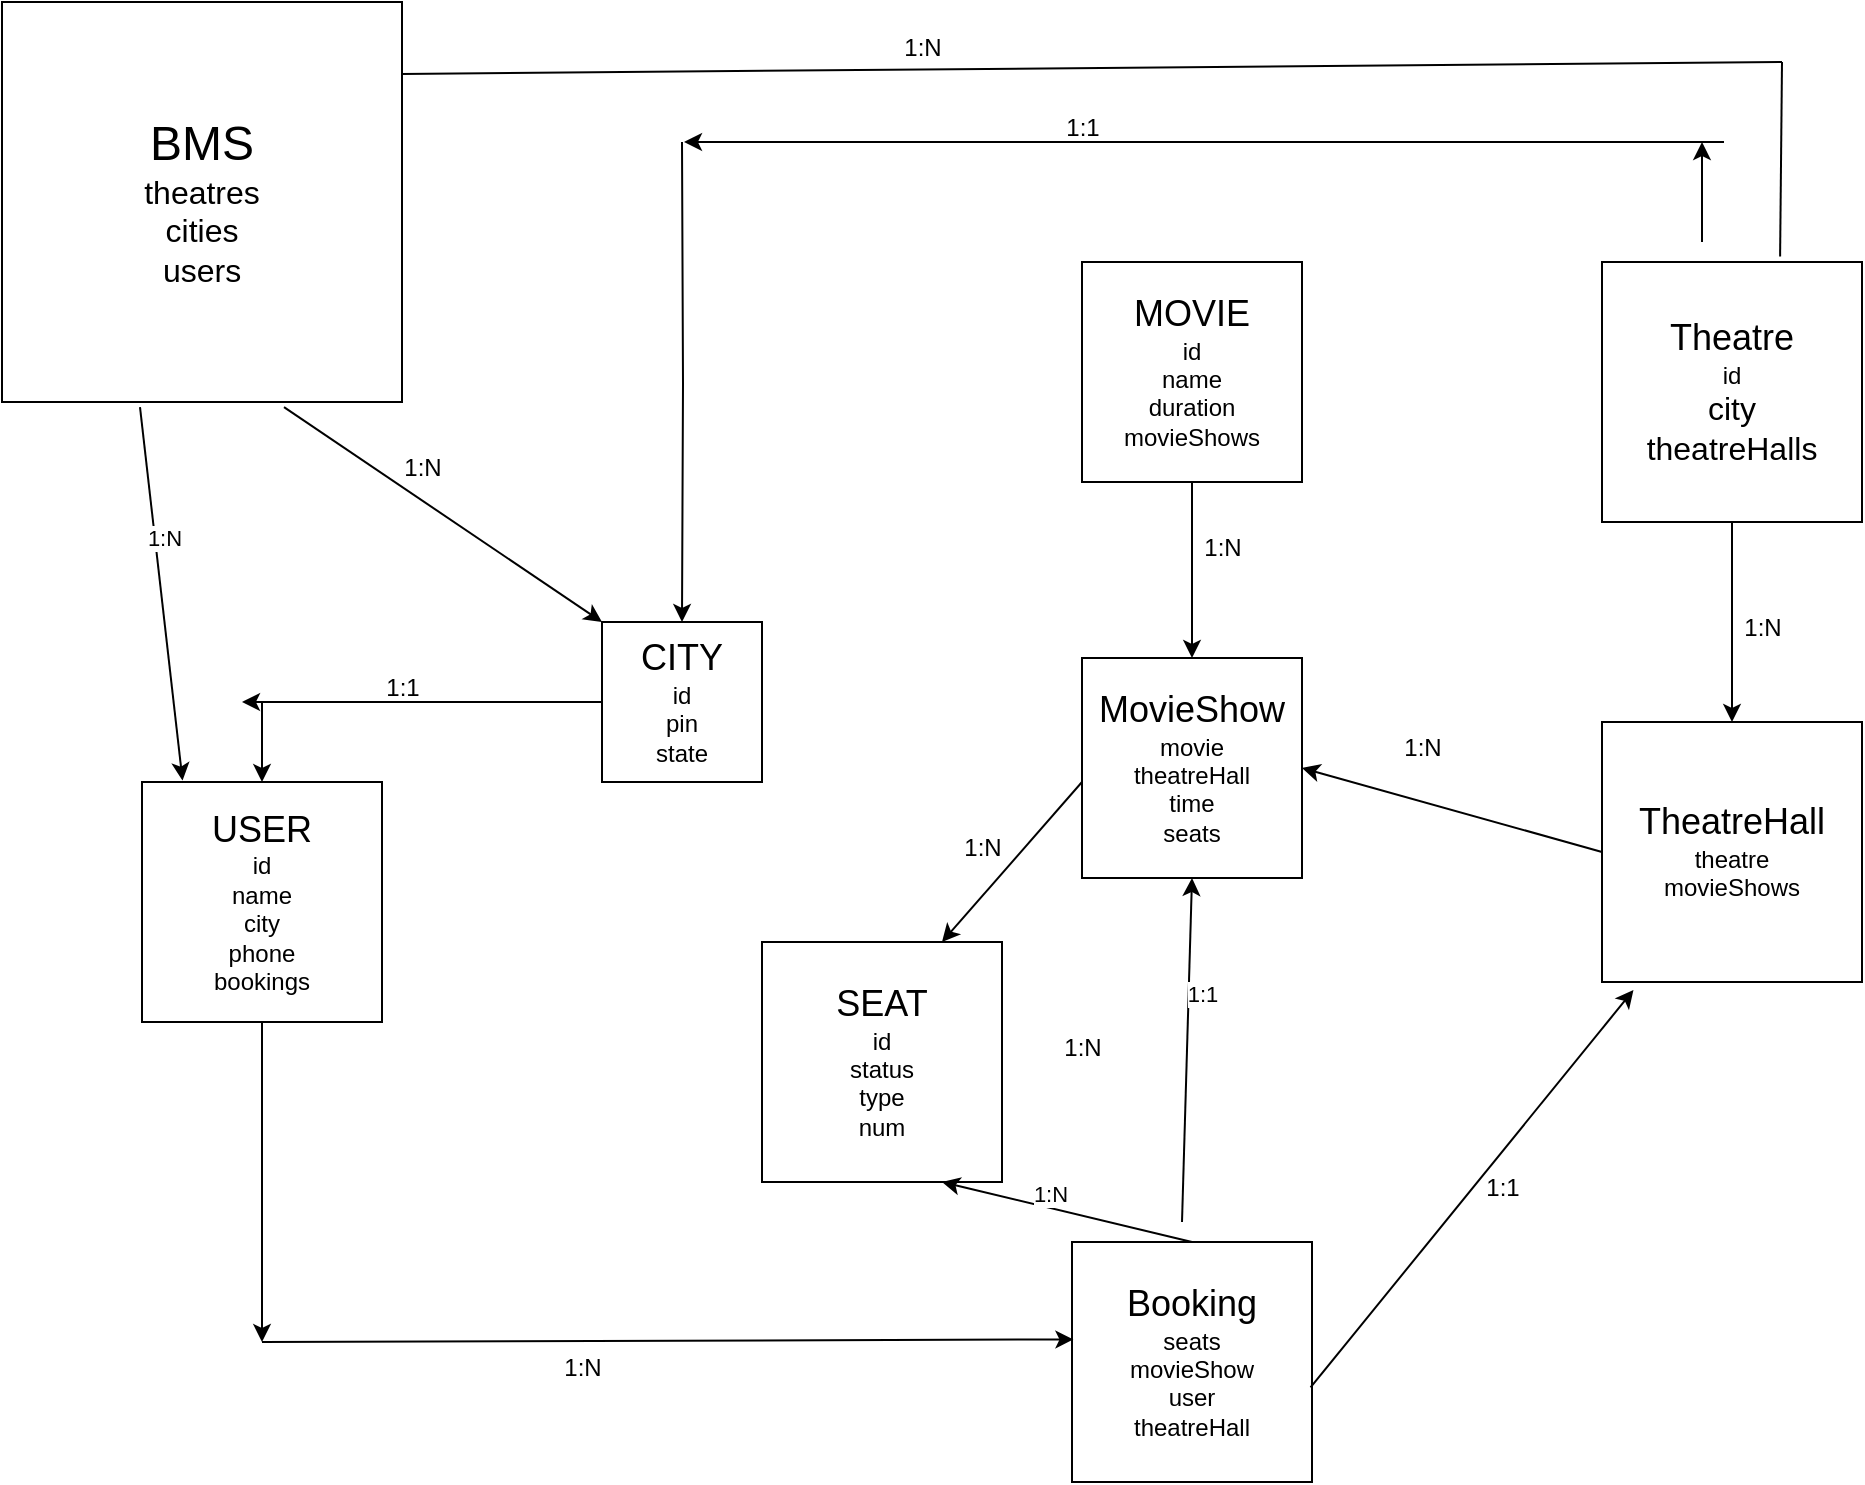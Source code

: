 <mxfile version="24.7.16">
  <diagram name="Page-1" id="8mbOCkGPbvo6u4NJJE5S">
    <mxGraphModel dx="1155" dy="1796" grid="1" gridSize="10" guides="1" tooltips="1" connect="1" arrows="1" fold="1" page="1" pageScale="1" pageWidth="850" pageHeight="1100" math="0" shadow="0">
      <root>
        <mxCell id="0" />
        <mxCell id="1" parent="0" />
        <mxCell id="gI5XPhRwYS4eJEb7OsNd-2" value="&lt;font style=&quot;font-size: 18px;&quot;&gt;USER&lt;/font&gt;&lt;div&gt;id&lt;/div&gt;&lt;div&gt;name&lt;/div&gt;&lt;div&gt;city&lt;/div&gt;&lt;div&gt;phone&lt;/div&gt;&lt;div&gt;bookings&lt;/div&gt;" style="whiteSpace=wrap;html=1;aspect=fixed;" vertex="1" parent="1">
          <mxGeometry x="90" y="320" width="120" height="120" as="geometry" />
        </mxCell>
        <mxCell id="gI5XPhRwYS4eJEb7OsNd-14" value="" style="edgeStyle=orthogonalEdgeStyle;rounded=0;orthogonalLoop=1;jettySize=auto;html=1;" edge="1" parent="1" target="gI5XPhRwYS4eJEb7OsNd-4">
          <mxGeometry relative="1" as="geometry">
            <mxPoint x="360" as="sourcePoint" />
          </mxGeometry>
        </mxCell>
        <mxCell id="gI5XPhRwYS4eJEb7OsNd-19" value="" style="edgeStyle=orthogonalEdgeStyle;rounded=0;orthogonalLoop=1;jettySize=auto;html=1;" edge="1" parent="1" source="gI5XPhRwYS4eJEb7OsNd-4">
          <mxGeometry relative="1" as="geometry">
            <mxPoint x="140" y="280" as="targetPoint" />
          </mxGeometry>
        </mxCell>
        <mxCell id="gI5XPhRwYS4eJEb7OsNd-4" value="&lt;font style=&quot;font-size: 18px;&quot;&gt;CITY&lt;/font&gt;&lt;div&gt;id&lt;/div&gt;&lt;div&gt;pin&lt;/div&gt;&lt;div&gt;state&lt;/div&gt;" style="whiteSpace=wrap;html=1;aspect=fixed;" vertex="1" parent="1">
          <mxGeometry x="320" y="240" width="80" height="80" as="geometry" />
        </mxCell>
        <mxCell id="gI5XPhRwYS4eJEb7OsNd-11" value="" style="edgeStyle=orthogonalEdgeStyle;rounded=0;orthogonalLoop=1;jettySize=auto;html=1;" edge="1" parent="1" source="gI5XPhRwYS4eJEb7OsNd-5" target="gI5XPhRwYS4eJEb7OsNd-6">
          <mxGeometry relative="1" as="geometry" />
        </mxCell>
        <mxCell id="gI5XPhRwYS4eJEb7OsNd-5" value="&lt;font style=&quot;font-size: 18px;&quot;&gt;MOVIE&lt;/font&gt;&lt;div&gt;id&lt;/div&gt;&lt;div&gt;name&lt;/div&gt;&lt;div&gt;duration&lt;/div&gt;&lt;div&gt;movieShows&lt;/div&gt;" style="whiteSpace=wrap;html=1;aspect=fixed;" vertex="1" parent="1">
          <mxGeometry x="560" y="60" width="110" height="110" as="geometry" />
        </mxCell>
        <mxCell id="gI5XPhRwYS4eJEb7OsNd-6" value="&lt;font style=&quot;font-size: 18px;&quot;&gt;MovieShow&lt;/font&gt;&lt;div&gt;movie&lt;/div&gt;&lt;div&gt;theatreHall&lt;/div&gt;&lt;div&gt;time&lt;/div&gt;&lt;div&gt;seats&lt;/div&gt;" style="whiteSpace=wrap;html=1;aspect=fixed;" vertex="1" parent="1">
          <mxGeometry x="560" y="258" width="110" height="110" as="geometry" />
        </mxCell>
        <mxCell id="gI5XPhRwYS4eJEb7OsNd-9" value="" style="edgeStyle=orthogonalEdgeStyle;rounded=0;orthogonalLoop=1;jettySize=auto;html=1;" edge="1" parent="1" source="gI5XPhRwYS4eJEb7OsNd-7" target="gI5XPhRwYS4eJEb7OsNd-8">
          <mxGeometry relative="1" as="geometry" />
        </mxCell>
        <mxCell id="gI5XPhRwYS4eJEb7OsNd-7" value="&lt;font style=&quot;font-size: 18px;&quot;&gt;Theatre&lt;/font&gt;&lt;div&gt;&lt;font style=&quot;font-size: 12px;&quot;&gt;id&lt;/font&gt;&lt;/div&gt;&lt;div&gt;&lt;font size=&quot;3&quot;&gt;city&lt;/font&gt;&lt;/div&gt;&lt;div&gt;&lt;font size=&quot;3&quot;&gt;theatreHalls&lt;/font&gt;&lt;/div&gt;" style="whiteSpace=wrap;html=1;aspect=fixed;" vertex="1" parent="1">
          <mxGeometry x="820" y="60" width="130" height="130" as="geometry" />
        </mxCell>
        <mxCell id="gI5XPhRwYS4eJEb7OsNd-8" value="&lt;font style=&quot;font-size: 18px;&quot;&gt;TheatreHall&lt;/font&gt;&lt;div&gt;theatre&lt;/div&gt;&lt;div&gt;movieShows&lt;/div&gt;" style="whiteSpace=wrap;html=1;aspect=fixed;" vertex="1" parent="1">
          <mxGeometry x="820" y="290" width="130" height="130" as="geometry" />
        </mxCell>
        <mxCell id="gI5XPhRwYS4eJEb7OsNd-10" value="1:N" style="text;html=1;align=center;verticalAlign=middle;resizable=0;points=[];autosize=1;strokeColor=none;fillColor=none;" vertex="1" parent="1">
          <mxGeometry x="880" y="228" width="40" height="30" as="geometry" />
        </mxCell>
        <mxCell id="gI5XPhRwYS4eJEb7OsNd-12" value="1:N" style="text;html=1;align=center;verticalAlign=middle;resizable=0;points=[];autosize=1;strokeColor=none;fillColor=none;" vertex="1" parent="1">
          <mxGeometry x="610" y="188" width="40" height="30" as="geometry" />
        </mxCell>
        <mxCell id="gI5XPhRwYS4eJEb7OsNd-15" value="" style="endArrow=classic;html=1;rounded=0;" edge="1" parent="1">
          <mxGeometry width="50" height="50" relative="1" as="geometry">
            <mxPoint x="881" as="sourcePoint" />
            <mxPoint x="361" as="targetPoint" />
          </mxGeometry>
        </mxCell>
        <mxCell id="gI5XPhRwYS4eJEb7OsNd-16" value="" style="endArrow=classic;html=1;rounded=0;" edge="1" parent="1">
          <mxGeometry width="50" height="50" relative="1" as="geometry">
            <mxPoint x="870" y="50" as="sourcePoint" />
            <mxPoint x="870" as="targetPoint" />
          </mxGeometry>
        </mxCell>
        <mxCell id="gI5XPhRwYS4eJEb7OsNd-17" value="1:1" style="text;html=1;align=center;verticalAlign=middle;resizable=0;points=[];autosize=1;strokeColor=none;fillColor=none;" vertex="1" parent="1">
          <mxGeometry x="540" y="-22" width="40" height="30" as="geometry" />
        </mxCell>
        <mxCell id="gI5XPhRwYS4eJEb7OsNd-20" value="" style="endArrow=classic;html=1;rounded=0;entryX=0.5;entryY=0;entryDx=0;entryDy=0;" edge="1" parent="1" target="gI5XPhRwYS4eJEb7OsNd-2">
          <mxGeometry width="50" height="50" relative="1" as="geometry">
            <mxPoint x="150" y="280" as="sourcePoint" />
            <mxPoint x="490" y="240" as="targetPoint" />
          </mxGeometry>
        </mxCell>
        <mxCell id="gI5XPhRwYS4eJEb7OsNd-21" value="1:1" style="text;html=1;align=center;verticalAlign=middle;resizable=0;points=[];autosize=1;strokeColor=none;fillColor=none;" vertex="1" parent="1">
          <mxGeometry x="200" y="258" width="40" height="30" as="geometry" />
        </mxCell>
        <mxCell id="gI5XPhRwYS4eJEb7OsNd-22" value="&lt;font style=&quot;font-size: 18px;&quot;&gt;SEAT&lt;/font&gt;&lt;div&gt;id&lt;/div&gt;&lt;div&gt;status&lt;/div&gt;&lt;div&gt;type&lt;/div&gt;&lt;div&gt;num&lt;/div&gt;" style="whiteSpace=wrap;html=1;aspect=fixed;" vertex="1" parent="1">
          <mxGeometry x="400" y="400" width="120" height="120" as="geometry" />
        </mxCell>
        <mxCell id="gI5XPhRwYS4eJEb7OsNd-25" value="1:N" style="text;html=1;align=center;verticalAlign=middle;resizable=0;points=[];autosize=1;strokeColor=none;fillColor=none;" vertex="1" parent="1">
          <mxGeometry x="540" y="438" width="40" height="30" as="geometry" />
        </mxCell>
        <mxCell id="gI5XPhRwYS4eJEb7OsNd-26" value="&lt;font style=&quot;font-size: 18px;&quot;&gt;Booking&lt;/font&gt;&lt;div&gt;seats&lt;/div&gt;&lt;div&gt;movieShow&lt;/div&gt;&lt;div&gt;user&lt;/div&gt;&lt;div&gt;theatreHall&lt;/div&gt;" style="whiteSpace=wrap;html=1;aspect=fixed;" vertex="1" parent="1">
          <mxGeometry x="555" y="550" width="120" height="120" as="geometry" />
        </mxCell>
        <mxCell id="gI5XPhRwYS4eJEb7OsNd-27" value="" style="endArrow=classic;html=1;rounded=0;exitX=0.5;exitY=1;exitDx=0;exitDy=0;entryX=0.5;entryY=1;entryDx=0;entryDy=0;" edge="1" parent="1" source="gI5XPhRwYS4eJEb7OsNd-2">
          <mxGeometry width="50" height="50" relative="1" as="geometry">
            <mxPoint x="440" y="410" as="sourcePoint" />
            <mxPoint x="150" y="600" as="targetPoint" />
          </mxGeometry>
        </mxCell>
        <mxCell id="gI5XPhRwYS4eJEb7OsNd-28" value="" style="endArrow=classic;html=1;rounded=0;entryX=0.006;entryY=0.406;entryDx=0;entryDy=0;entryPerimeter=0;exitX=0.006;exitY=0.406;exitDx=0;exitDy=0;exitPerimeter=0;" edge="1" parent="1" target="gI5XPhRwYS4eJEb7OsNd-26">
          <mxGeometry width="50" height="50" relative="1" as="geometry">
            <mxPoint x="150" y="600" as="sourcePoint" />
            <mxPoint x="490" y="360" as="targetPoint" />
          </mxGeometry>
        </mxCell>
        <mxCell id="gI5XPhRwYS4eJEb7OsNd-29" value="1:N" style="text;html=1;align=center;verticalAlign=middle;resizable=0;points=[];autosize=1;strokeColor=none;fillColor=none;" vertex="1" parent="1">
          <mxGeometry x="290" y="598" width="40" height="30" as="geometry" />
        </mxCell>
        <mxCell id="gI5XPhRwYS4eJEb7OsNd-30" value="" style="endArrow=classic;html=1;rounded=0;exitX=0.5;exitY=0;exitDx=0;exitDy=0;entryX=0.75;entryY=1;entryDx=0;entryDy=0;" edge="1" parent="1" source="gI5XPhRwYS4eJEb7OsNd-26" target="gI5XPhRwYS4eJEb7OsNd-22">
          <mxGeometry width="50" height="50" relative="1" as="geometry">
            <mxPoint x="440" y="410" as="sourcePoint" />
            <mxPoint x="490" y="360" as="targetPoint" />
          </mxGeometry>
        </mxCell>
        <mxCell id="gI5XPhRwYS4eJEb7OsNd-32" value="1:N" style="edgeLabel;html=1;align=center;verticalAlign=middle;resizable=0;points=[];" vertex="1" connectable="0" parent="gI5XPhRwYS4eJEb7OsNd-30">
          <mxGeometry x="0.169" y="-7" relative="1" as="geometry">
            <mxPoint as="offset" />
          </mxGeometry>
        </mxCell>
        <mxCell id="gI5XPhRwYS4eJEb7OsNd-33" value="" style="endArrow=classic;html=1;rounded=0;entryX=0.5;entryY=1;entryDx=0;entryDy=0;" edge="1" parent="1" target="gI5XPhRwYS4eJEb7OsNd-6">
          <mxGeometry width="50" height="50" relative="1" as="geometry">
            <mxPoint x="610" y="540" as="sourcePoint" />
            <mxPoint x="610" y="460" as="targetPoint" />
          </mxGeometry>
        </mxCell>
        <mxCell id="gI5XPhRwYS4eJEb7OsNd-34" value="1:1" style="edgeLabel;html=1;align=center;verticalAlign=middle;resizable=0;points=[];" vertex="1" connectable="0" parent="gI5XPhRwYS4eJEb7OsNd-33">
          <mxGeometry x="0.333" y="-6" relative="1" as="geometry">
            <mxPoint as="offset" />
          </mxGeometry>
        </mxCell>
        <mxCell id="gI5XPhRwYS4eJEb7OsNd-35" value="" style="endArrow=classic;html=1;rounded=0;exitX=0.994;exitY=0.606;exitDx=0;exitDy=0;exitPerimeter=0;entryX=0.121;entryY=1.031;entryDx=0;entryDy=0;entryPerimeter=0;" edge="1" parent="1" source="gI5XPhRwYS4eJEb7OsNd-26" target="gI5XPhRwYS4eJEb7OsNd-8">
          <mxGeometry width="50" height="50" relative="1" as="geometry">
            <mxPoint x="550" y="420" as="sourcePoint" />
            <mxPoint x="600" y="370" as="targetPoint" />
          </mxGeometry>
        </mxCell>
        <mxCell id="gI5XPhRwYS4eJEb7OsNd-36" value="1:1" style="text;html=1;align=center;verticalAlign=middle;resizable=0;points=[];autosize=1;strokeColor=none;fillColor=none;" vertex="1" parent="1">
          <mxGeometry x="750" y="508" width="40" height="30" as="geometry" />
        </mxCell>
        <mxCell id="gI5XPhRwYS4eJEb7OsNd-37" value="" style="endArrow=classic;html=1;rounded=0;exitX=0;exitY=0.5;exitDx=0;exitDy=0;entryX=1;entryY=0.5;entryDx=0;entryDy=0;" edge="1" parent="1" source="gI5XPhRwYS4eJEb7OsNd-8" target="gI5XPhRwYS4eJEb7OsNd-6">
          <mxGeometry width="50" height="50" relative="1" as="geometry">
            <mxPoint x="550" y="340" as="sourcePoint" />
            <mxPoint x="600" y="290" as="targetPoint" />
          </mxGeometry>
        </mxCell>
        <mxCell id="gI5XPhRwYS4eJEb7OsNd-38" value="1:N" style="text;html=1;align=center;verticalAlign=middle;resizable=0;points=[];autosize=1;strokeColor=none;fillColor=none;" vertex="1" parent="1">
          <mxGeometry x="710" y="288" width="40" height="30" as="geometry" />
        </mxCell>
        <mxCell id="gI5XPhRwYS4eJEb7OsNd-39" value="&lt;font style=&quot;font-size: 24px;&quot;&gt;BMS&lt;/font&gt;&lt;div&gt;&lt;font size=&quot;3&quot; style=&quot;&quot;&gt;theatres&lt;/font&gt;&lt;/div&gt;&lt;div&gt;&lt;font size=&quot;3&quot; style=&quot;&quot;&gt;cities&lt;/font&gt;&lt;/div&gt;&lt;div&gt;&lt;font size=&quot;3&quot; style=&quot;&quot;&gt;users&lt;/font&gt;&lt;/div&gt;" style="whiteSpace=wrap;html=1;aspect=fixed;" vertex="1" parent="1">
          <mxGeometry x="20" y="-70" width="200" height="200" as="geometry" />
        </mxCell>
        <mxCell id="gI5XPhRwYS4eJEb7OsNd-41" value="" style="endArrow=none;html=1;rounded=0;exitX=0.998;exitY=0.18;exitDx=0;exitDy=0;exitPerimeter=0;" edge="1" parent="1" source="gI5XPhRwYS4eJEb7OsNd-39">
          <mxGeometry width="50" height="50" relative="1" as="geometry">
            <mxPoint x="540" y="260" as="sourcePoint" />
            <mxPoint x="910" y="-40" as="targetPoint" />
          </mxGeometry>
        </mxCell>
        <mxCell id="gI5XPhRwYS4eJEb7OsNd-42" value="" style="endArrow=none;html=1;rounded=0;entryX=0.685;entryY=-0.021;entryDx=0;entryDy=0;entryPerimeter=0;" edge="1" parent="1" target="gI5XPhRwYS4eJEb7OsNd-7">
          <mxGeometry width="50" height="50" relative="1" as="geometry">
            <mxPoint x="910" y="-40" as="sourcePoint" />
            <mxPoint x="590" y="210" as="targetPoint" />
          </mxGeometry>
        </mxCell>
        <mxCell id="gI5XPhRwYS4eJEb7OsNd-43" value="1:N" style="text;html=1;align=center;verticalAlign=middle;resizable=0;points=[];autosize=1;strokeColor=none;fillColor=none;" vertex="1" parent="1">
          <mxGeometry x="460" y="-62" width="40" height="30" as="geometry" />
        </mxCell>
        <mxCell id="gI5XPhRwYS4eJEb7OsNd-44" value="" style="endArrow=classic;html=1;rounded=0;exitX=0.345;exitY=1.013;exitDx=0;exitDy=0;exitPerimeter=0;entryX=0.169;entryY=-0.006;entryDx=0;entryDy=0;entryPerimeter=0;" edge="1" parent="1" source="gI5XPhRwYS4eJEb7OsNd-39" target="gI5XPhRwYS4eJEb7OsNd-2">
          <mxGeometry width="50" height="50" relative="1" as="geometry">
            <mxPoint x="540" y="300" as="sourcePoint" />
            <mxPoint x="590" y="250" as="targetPoint" />
          </mxGeometry>
        </mxCell>
        <mxCell id="gI5XPhRwYS4eJEb7OsNd-45" value="1:N" style="edgeLabel;html=1;align=center;verticalAlign=middle;resizable=0;points=[];" vertex="1" connectable="0" parent="gI5XPhRwYS4eJEb7OsNd-44">
          <mxGeometry x="-0.294" y="5" relative="1" as="geometry">
            <mxPoint x="-1" as="offset" />
          </mxGeometry>
        </mxCell>
        <mxCell id="gI5XPhRwYS4eJEb7OsNd-46" value="" style="endArrow=classic;html=1;rounded=0;exitX=0.705;exitY=1.013;exitDx=0;exitDy=0;exitPerimeter=0;entryX=0;entryY=0;entryDx=0;entryDy=0;" edge="1" parent="1" source="gI5XPhRwYS4eJEb7OsNd-39" target="gI5XPhRwYS4eJEb7OsNd-4">
          <mxGeometry width="50" height="50" relative="1" as="geometry">
            <mxPoint x="540" y="300" as="sourcePoint" />
            <mxPoint x="590" y="250" as="targetPoint" />
          </mxGeometry>
        </mxCell>
        <mxCell id="gI5XPhRwYS4eJEb7OsNd-47" value="1:N" style="text;html=1;align=center;verticalAlign=middle;resizable=0;points=[];autosize=1;strokeColor=none;fillColor=none;" vertex="1" parent="1">
          <mxGeometry x="210" y="148" width="40" height="30" as="geometry" />
        </mxCell>
        <mxCell id="gI5XPhRwYS4eJEb7OsNd-48" value="1:N" style="text;html=1;align=center;verticalAlign=middle;resizable=0;points=[];autosize=1;strokeColor=none;fillColor=none;" vertex="1" parent="1">
          <mxGeometry x="490" y="338" width="40" height="30" as="geometry" />
        </mxCell>
        <mxCell id="gI5XPhRwYS4eJEb7OsNd-49" value="" style="endArrow=classic;html=1;rounded=0;exitX=0.75;exitY=0;exitDx=0;exitDy=0;entryX=0.75;entryY=0;entryDx=0;entryDy=0;" edge="1" parent="1" target="gI5XPhRwYS4eJEb7OsNd-22">
          <mxGeometry width="50" height="50" relative="1" as="geometry">
            <mxPoint x="560" y="320" as="sourcePoint" />
            <mxPoint x="540" y="410" as="targetPoint" />
          </mxGeometry>
        </mxCell>
      </root>
    </mxGraphModel>
  </diagram>
</mxfile>
